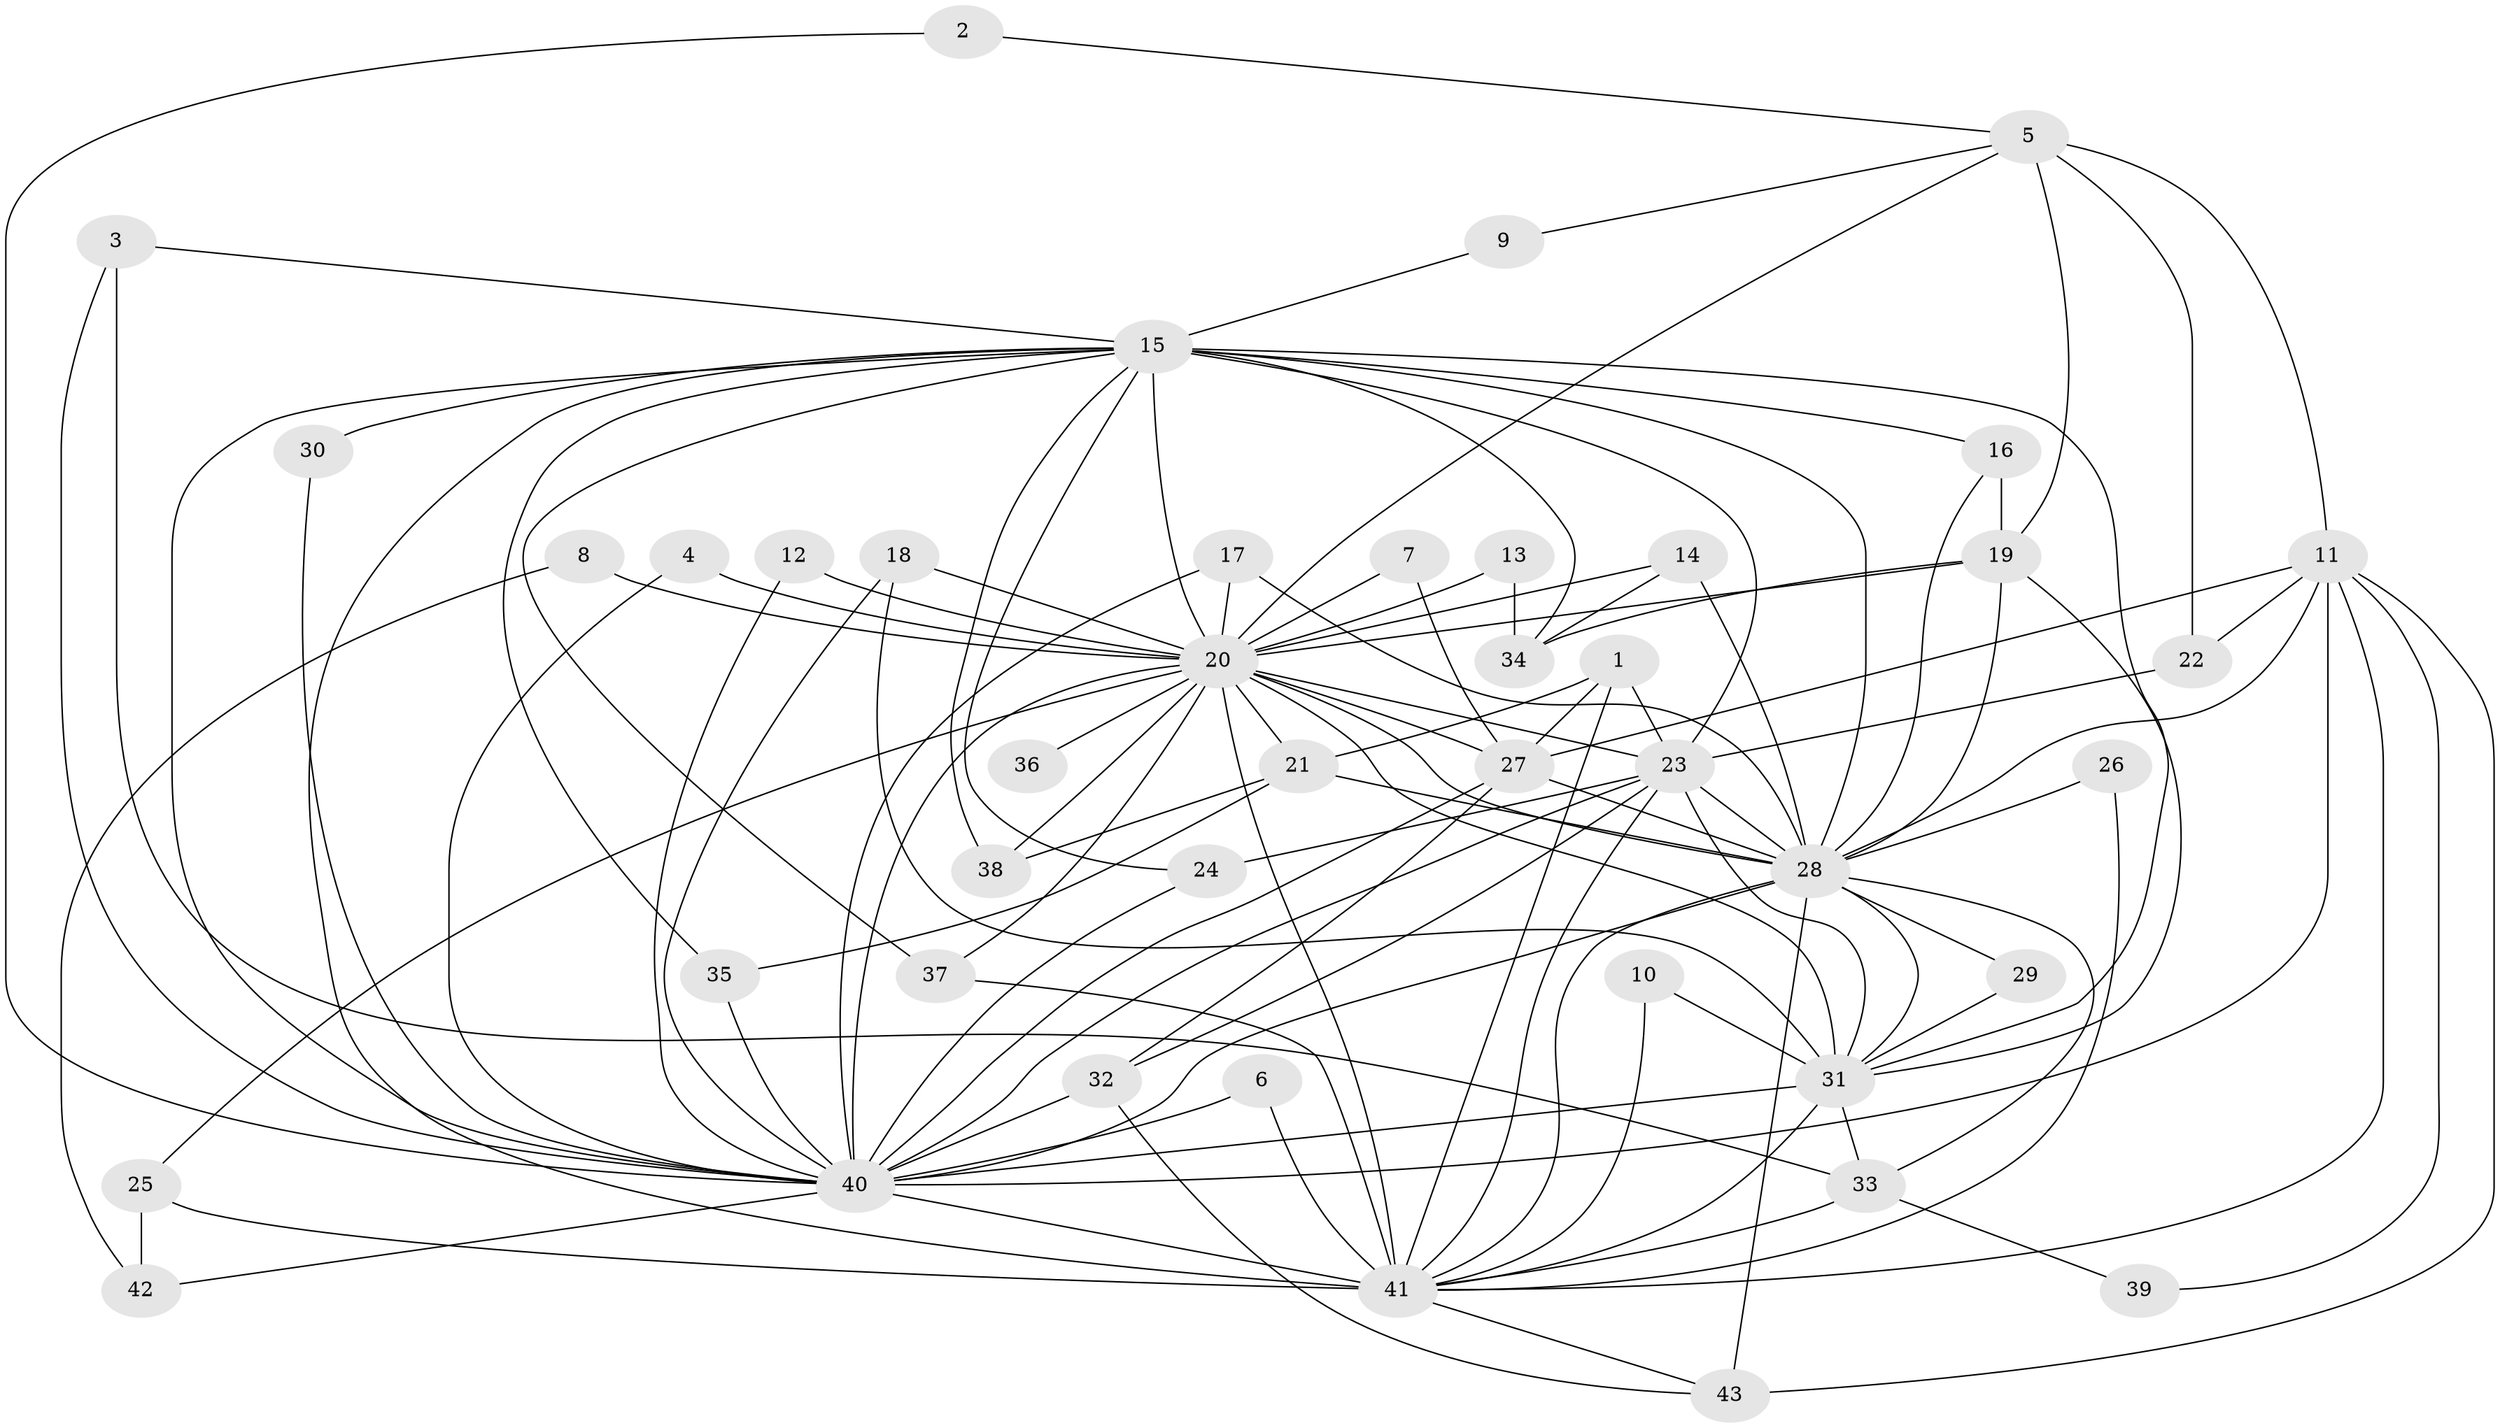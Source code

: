 // original degree distribution, {12: 0.011764705882352941, 14: 0.023529411764705882, 26: 0.011764705882352941, 20: 0.03529411764705882, 18: 0.023529411764705882, 15: 0.011764705882352941, 7: 0.023529411764705882, 4: 0.07058823529411765, 6: 0.011764705882352941, 5: 0.03529411764705882, 2: 0.5058823529411764, 3: 0.2235294117647059, 11: 0.011764705882352941}
// Generated by graph-tools (version 1.1) at 2025/49/03/09/25 03:49:42]
// undirected, 43 vertices, 113 edges
graph export_dot {
graph [start="1"]
  node [color=gray90,style=filled];
  1;
  2;
  3;
  4;
  5;
  6;
  7;
  8;
  9;
  10;
  11;
  12;
  13;
  14;
  15;
  16;
  17;
  18;
  19;
  20;
  21;
  22;
  23;
  24;
  25;
  26;
  27;
  28;
  29;
  30;
  31;
  32;
  33;
  34;
  35;
  36;
  37;
  38;
  39;
  40;
  41;
  42;
  43;
  1 -- 21 [weight=1.0];
  1 -- 23 [weight=1.0];
  1 -- 27 [weight=1.0];
  1 -- 41 [weight=1.0];
  2 -- 5 [weight=1.0];
  2 -- 40 [weight=1.0];
  3 -- 15 [weight=1.0];
  3 -- 33 [weight=1.0];
  3 -- 40 [weight=1.0];
  4 -- 20 [weight=1.0];
  4 -- 40 [weight=1.0];
  5 -- 9 [weight=1.0];
  5 -- 11 [weight=1.0];
  5 -- 19 [weight=1.0];
  5 -- 20 [weight=1.0];
  5 -- 22 [weight=1.0];
  6 -- 40 [weight=1.0];
  6 -- 41 [weight=1.0];
  7 -- 20 [weight=1.0];
  7 -- 27 [weight=1.0];
  8 -- 20 [weight=2.0];
  8 -- 42 [weight=1.0];
  9 -- 15 [weight=1.0];
  10 -- 31 [weight=1.0];
  10 -- 41 [weight=1.0];
  11 -- 22 [weight=1.0];
  11 -- 27 [weight=1.0];
  11 -- 28 [weight=1.0];
  11 -- 39 [weight=1.0];
  11 -- 40 [weight=3.0];
  11 -- 41 [weight=1.0];
  11 -- 43 [weight=1.0];
  12 -- 20 [weight=1.0];
  12 -- 40 [weight=1.0];
  13 -- 20 [weight=1.0];
  13 -- 34 [weight=1.0];
  14 -- 20 [weight=1.0];
  14 -- 28 [weight=2.0];
  14 -- 34 [weight=1.0];
  15 -- 16 [weight=1.0];
  15 -- 20 [weight=3.0];
  15 -- 23 [weight=1.0];
  15 -- 24 [weight=1.0];
  15 -- 28 [weight=2.0];
  15 -- 30 [weight=1.0];
  15 -- 31 [weight=1.0];
  15 -- 34 [weight=1.0];
  15 -- 35 [weight=1.0];
  15 -- 37 [weight=1.0];
  15 -- 38 [weight=1.0];
  15 -- 40 [weight=2.0];
  15 -- 41 [weight=1.0];
  16 -- 19 [weight=1.0];
  16 -- 28 [weight=1.0];
  17 -- 20 [weight=1.0];
  17 -- 28 [weight=1.0];
  17 -- 40 [weight=1.0];
  18 -- 20 [weight=1.0];
  18 -- 31 [weight=2.0];
  18 -- 40 [weight=1.0];
  19 -- 20 [weight=1.0];
  19 -- 28 [weight=1.0];
  19 -- 31 [weight=1.0];
  19 -- 34 [weight=2.0];
  20 -- 21 [weight=1.0];
  20 -- 23 [weight=3.0];
  20 -- 25 [weight=1.0];
  20 -- 27 [weight=1.0];
  20 -- 28 [weight=3.0];
  20 -- 31 [weight=3.0];
  20 -- 36 [weight=2.0];
  20 -- 37 [weight=1.0];
  20 -- 38 [weight=1.0];
  20 -- 40 [weight=6.0];
  20 -- 41 [weight=3.0];
  21 -- 28 [weight=1.0];
  21 -- 35 [weight=1.0];
  21 -- 38 [weight=1.0];
  22 -- 23 [weight=1.0];
  23 -- 24 [weight=1.0];
  23 -- 28 [weight=2.0];
  23 -- 31 [weight=1.0];
  23 -- 32 [weight=1.0];
  23 -- 40 [weight=2.0];
  23 -- 41 [weight=1.0];
  24 -- 40 [weight=1.0];
  25 -- 41 [weight=2.0];
  25 -- 42 [weight=1.0];
  26 -- 28 [weight=1.0];
  26 -- 41 [weight=1.0];
  27 -- 28 [weight=2.0];
  27 -- 32 [weight=1.0];
  27 -- 40 [weight=1.0];
  28 -- 29 [weight=2.0];
  28 -- 31 [weight=1.0];
  28 -- 33 [weight=1.0];
  28 -- 40 [weight=2.0];
  28 -- 41 [weight=1.0];
  28 -- 43 [weight=2.0];
  29 -- 31 [weight=1.0];
  30 -- 40 [weight=1.0];
  31 -- 33 [weight=1.0];
  31 -- 40 [weight=2.0];
  31 -- 41 [weight=1.0];
  32 -- 40 [weight=2.0];
  32 -- 43 [weight=1.0];
  33 -- 39 [weight=1.0];
  33 -- 41 [weight=1.0];
  35 -- 40 [weight=2.0];
  37 -- 41 [weight=2.0];
  40 -- 41 [weight=2.0];
  40 -- 42 [weight=1.0];
  41 -- 43 [weight=1.0];
}
